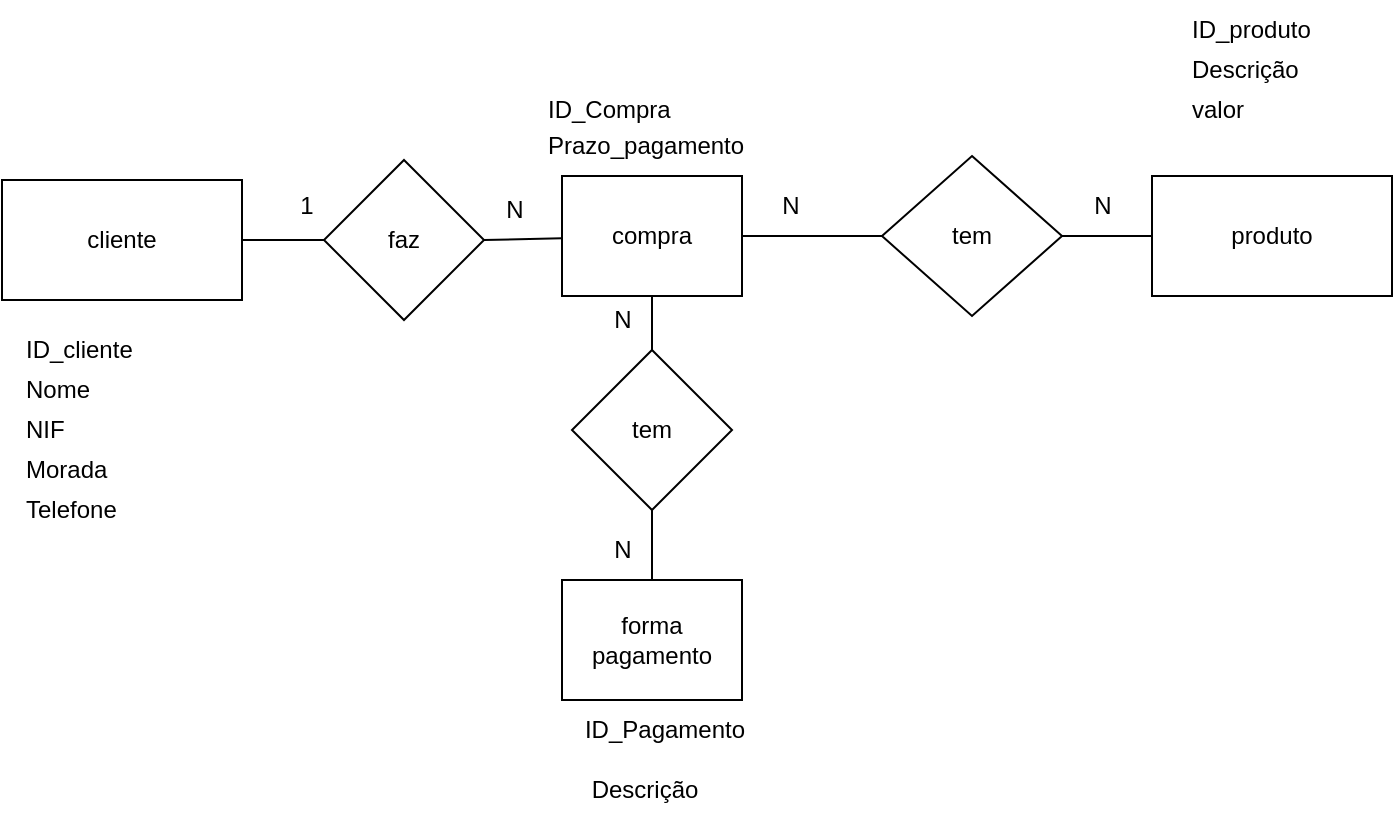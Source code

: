 <mxfile version="22.0.8" type="device">
  <diagram name="Página-1" id="kV-Lrt2cp4OkjXztvkxY">
    <mxGraphModel dx="584" dy="684" grid="1" gridSize="10" guides="1" tooltips="1" connect="1" arrows="1" fold="1" page="1" pageScale="1" pageWidth="827" pageHeight="1169" math="0" shadow="0">
      <root>
        <mxCell id="0" />
        <mxCell id="1" parent="0" />
        <mxCell id="YHbP35V-Cucy-SEhRMw--1" value="cliente" style="rounded=0;whiteSpace=wrap;html=1;" vertex="1" parent="1">
          <mxGeometry x="20" y="190" width="120" height="60" as="geometry" />
        </mxCell>
        <mxCell id="YHbP35V-Cucy-SEhRMw--3" value="produto" style="rounded=0;whiteSpace=wrap;html=1;" vertex="1" parent="1">
          <mxGeometry x="595" y="188" width="120" height="60" as="geometry" />
        </mxCell>
        <mxCell id="YHbP35V-Cucy-SEhRMw--4" value="compra" style="rounded=0;whiteSpace=wrap;html=1;" vertex="1" parent="1">
          <mxGeometry x="300" y="188" width="90" height="60" as="geometry" />
        </mxCell>
        <mxCell id="YHbP35V-Cucy-SEhRMw--8" value="faz" style="rhombus;whiteSpace=wrap;html=1;" vertex="1" parent="1">
          <mxGeometry x="181" y="180" width="80" height="80" as="geometry" />
        </mxCell>
        <mxCell id="YHbP35V-Cucy-SEhRMw--9" value="" style="endArrow=none;html=1;rounded=0;exitX=0;exitY=0.5;exitDx=0;exitDy=0;entryX=1;entryY=0.5;entryDx=0;entryDy=0;" edge="1" parent="1" source="YHbP35V-Cucy-SEhRMw--8" target="YHbP35V-Cucy-SEhRMw--1">
          <mxGeometry width="50" height="50" relative="1" as="geometry">
            <mxPoint x="390" y="110" as="sourcePoint" />
            <mxPoint x="470" y="220" as="targetPoint" />
          </mxGeometry>
        </mxCell>
        <mxCell id="YHbP35V-Cucy-SEhRMw--10" value="" style="endArrow=none;html=1;rounded=0;exitX=1;exitY=0.5;exitDx=0;exitDy=0;" edge="1" parent="1" source="YHbP35V-Cucy-SEhRMw--8" target="YHbP35V-Cucy-SEhRMw--4">
          <mxGeometry width="50" height="50" relative="1" as="geometry">
            <mxPoint x="390" y="220" as="sourcePoint" />
            <mxPoint x="240" y="220" as="targetPoint" />
          </mxGeometry>
        </mxCell>
        <mxCell id="YHbP35V-Cucy-SEhRMw--11" value="1" style="text;html=1;align=center;verticalAlign=middle;resizable=0;points=[];autosize=1;strokeColor=none;fillColor=none;" vertex="1" parent="1">
          <mxGeometry x="157" y="188" width="30" height="30" as="geometry" />
        </mxCell>
        <mxCell id="YHbP35V-Cucy-SEhRMw--12" value="N" style="text;html=1;align=center;verticalAlign=middle;resizable=0;points=[];autosize=1;strokeColor=none;fillColor=none;" vertex="1" parent="1">
          <mxGeometry x="261" y="190" width="30" height="30" as="geometry" />
        </mxCell>
        <mxCell id="YHbP35V-Cucy-SEhRMw--13" value="ID_cliente" style="text;html=1;align=left;verticalAlign=middle;resizable=0;points=[];autosize=1;strokeColor=none;fillColor=none;" vertex="1" parent="1">
          <mxGeometry x="30" y="260" width="80" height="30" as="geometry" />
        </mxCell>
        <mxCell id="YHbP35V-Cucy-SEhRMw--14" value="Nome" style="text;html=1;align=left;verticalAlign=middle;resizable=0;points=[];autosize=1;strokeColor=none;fillColor=none;" vertex="1" parent="1">
          <mxGeometry x="30" y="280" width="60" height="30" as="geometry" />
        </mxCell>
        <mxCell id="YHbP35V-Cucy-SEhRMw--15" value="ID_Compra" style="text;html=1;align=left;verticalAlign=middle;resizable=0;points=[];autosize=1;strokeColor=none;fillColor=none;" vertex="1" parent="1">
          <mxGeometry x="291" y="140" width="80" height="30" as="geometry" />
        </mxCell>
        <mxCell id="YHbP35V-Cucy-SEhRMw--17" value="Prazo_pagamento" style="text;html=1;align=left;verticalAlign=middle;resizable=0;points=[];autosize=1;strokeColor=none;fillColor=none;" vertex="1" parent="1">
          <mxGeometry x="291" y="158" width="120" height="30" as="geometry" />
        </mxCell>
        <mxCell id="YHbP35V-Cucy-SEhRMw--19" value="tem" style="rhombus;whiteSpace=wrap;html=1;" vertex="1" parent="1">
          <mxGeometry x="460" y="178" width="90" height="80" as="geometry" />
        </mxCell>
        <mxCell id="YHbP35V-Cucy-SEhRMw--20" value="" style="endArrow=none;html=1;rounded=0;exitX=1;exitY=0.5;exitDx=0;exitDy=0;entryX=0;entryY=0.5;entryDx=0;entryDy=0;" edge="1" parent="1" source="YHbP35V-Cucy-SEhRMw--19" target="YHbP35V-Cucy-SEhRMw--3">
          <mxGeometry width="50" height="50" relative="1" as="geometry">
            <mxPoint x="610" y="110" as="sourcePoint" />
            <mxPoint x="640" y="220" as="targetPoint" />
          </mxGeometry>
        </mxCell>
        <mxCell id="YHbP35V-Cucy-SEhRMw--21" value="" style="endArrow=none;html=1;rounded=0;exitX=0;exitY=0.5;exitDx=0;exitDy=0;entryX=1;entryY=0.5;entryDx=0;entryDy=0;" edge="1" parent="1" source="YHbP35V-Cucy-SEhRMw--19" target="YHbP35V-Cucy-SEhRMw--4">
          <mxGeometry width="50" height="50" relative="1" as="geometry">
            <mxPoint x="610" y="110" as="sourcePoint" />
            <mxPoint x="490" y="220" as="targetPoint" />
          </mxGeometry>
        </mxCell>
        <mxCell id="YHbP35V-Cucy-SEhRMw--23" value="Descrição" style="text;html=1;align=left;verticalAlign=middle;resizable=0;points=[];autosize=1;strokeColor=none;fillColor=none;" vertex="1" parent="1">
          <mxGeometry x="613" y="120" width="80" height="30" as="geometry" />
        </mxCell>
        <mxCell id="YHbP35V-Cucy-SEhRMw--24" value="valor" style="text;html=1;align=left;verticalAlign=middle;resizable=0;points=[];autosize=1;strokeColor=none;fillColor=none;" vertex="1" parent="1">
          <mxGeometry x="613" y="140" width="50" height="30" as="geometry" />
        </mxCell>
        <mxCell id="YHbP35V-Cucy-SEhRMw--25" value="ID_produto" style="text;html=1;align=left;verticalAlign=middle;resizable=0;points=[];autosize=1;strokeColor=none;fillColor=none;" vertex="1" parent="1">
          <mxGeometry x="613" y="100" width="80" height="30" as="geometry" />
        </mxCell>
        <mxCell id="YHbP35V-Cucy-SEhRMw--32" value="N" style="text;html=1;align=center;verticalAlign=middle;resizable=0;points=[];autosize=1;strokeColor=none;fillColor=none;" vertex="1" parent="1">
          <mxGeometry x="399" y="188" width="30" height="30" as="geometry" />
        </mxCell>
        <mxCell id="YHbP35V-Cucy-SEhRMw--33" value="N" style="text;html=1;align=center;verticalAlign=middle;resizable=0;points=[];autosize=1;strokeColor=none;fillColor=none;" vertex="1" parent="1">
          <mxGeometry x="555" y="188" width="30" height="30" as="geometry" />
        </mxCell>
        <mxCell id="YHbP35V-Cucy-SEhRMw--40" value="NIF" style="text;html=1;align=left;verticalAlign=middle;resizable=0;points=[];autosize=1;strokeColor=none;fillColor=none;" vertex="1" parent="1">
          <mxGeometry x="30" y="300" width="40" height="30" as="geometry" />
        </mxCell>
        <mxCell id="YHbP35V-Cucy-SEhRMw--41" value="Morada" style="text;html=1;align=left;verticalAlign=middle;resizable=0;points=[];autosize=1;strokeColor=none;fillColor=none;" vertex="1" parent="1">
          <mxGeometry x="30" y="320" width="60" height="30" as="geometry" />
        </mxCell>
        <mxCell id="YHbP35V-Cucy-SEhRMw--42" value="Telefone" style="text;html=1;align=left;verticalAlign=middle;resizable=0;points=[];autosize=1;strokeColor=none;fillColor=none;" vertex="1" parent="1">
          <mxGeometry x="30" y="340" width="70" height="30" as="geometry" />
        </mxCell>
        <mxCell id="YHbP35V-Cucy-SEhRMw--43" value="tem" style="rhombus;whiteSpace=wrap;html=1;" vertex="1" parent="1">
          <mxGeometry x="305" y="275" width="80" height="80" as="geometry" />
        </mxCell>
        <mxCell id="YHbP35V-Cucy-SEhRMw--44" value="" style="endArrow=none;html=1;rounded=0;entryX=0.5;entryY=1;entryDx=0;entryDy=0;exitX=0.5;exitY=0;exitDx=0;exitDy=0;" edge="1" parent="1" source="YHbP35V-Cucy-SEhRMw--43" target="YHbP35V-Cucy-SEhRMw--4">
          <mxGeometry width="50" height="50" relative="1" as="geometry">
            <mxPoint x="260" y="380" as="sourcePoint" />
            <mxPoint x="310" y="330" as="targetPoint" />
          </mxGeometry>
        </mxCell>
        <mxCell id="YHbP35V-Cucy-SEhRMw--45" value="forma&lt;br&gt;pagamento" style="rounded=0;whiteSpace=wrap;html=1;" vertex="1" parent="1">
          <mxGeometry x="300" y="390" width="90" height="60" as="geometry" />
        </mxCell>
        <mxCell id="YHbP35V-Cucy-SEhRMw--46" value="" style="endArrow=none;html=1;rounded=0;entryX=0.5;entryY=1;entryDx=0;entryDy=0;exitX=0.5;exitY=0;exitDx=0;exitDy=0;" edge="1" parent="1" source="YHbP35V-Cucy-SEhRMw--45" target="YHbP35V-Cucy-SEhRMw--43">
          <mxGeometry width="50" height="50" relative="1" as="geometry">
            <mxPoint x="260" y="380" as="sourcePoint" />
            <mxPoint x="310" y="330" as="targetPoint" />
          </mxGeometry>
        </mxCell>
        <mxCell id="YHbP35V-Cucy-SEhRMw--47" value="ID_Pagamento" style="text;html=1;align=center;verticalAlign=middle;resizable=0;points=[];autosize=1;strokeColor=none;fillColor=none;" vertex="1" parent="1">
          <mxGeometry x="301" y="450" width="100" height="30" as="geometry" />
        </mxCell>
        <mxCell id="YHbP35V-Cucy-SEhRMw--48" value="Descrição" style="text;html=1;align=center;verticalAlign=middle;resizable=0;points=[];autosize=1;strokeColor=none;fillColor=none;" vertex="1" parent="1">
          <mxGeometry x="301" y="480" width="80" height="30" as="geometry" />
        </mxCell>
        <mxCell id="YHbP35V-Cucy-SEhRMw--49" value="N" style="text;html=1;align=center;verticalAlign=middle;resizable=0;points=[];autosize=1;strokeColor=none;fillColor=none;" vertex="1" parent="1">
          <mxGeometry x="315" y="360" width="30" height="30" as="geometry" />
        </mxCell>
        <mxCell id="YHbP35V-Cucy-SEhRMw--50" value="N" style="text;html=1;align=center;verticalAlign=middle;resizable=0;points=[];autosize=1;strokeColor=none;fillColor=none;" vertex="1" parent="1">
          <mxGeometry x="315" y="245" width="30" height="30" as="geometry" />
        </mxCell>
      </root>
    </mxGraphModel>
  </diagram>
</mxfile>
